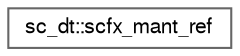 digraph "Graphical Class Hierarchy"
{
 // LATEX_PDF_SIZE
  bgcolor="transparent";
  edge [fontname=FreeSans,fontsize=10,labelfontname=FreeSans,labelfontsize=10];
  node [fontname=FreeSans,fontsize=10,shape=box,height=0.2,width=0.4];
  rankdir="LR";
  Node0 [id="Node000000",label="sc_dt::scfx_mant_ref",height=0.2,width=0.4,color="grey40", fillcolor="white", style="filled",URL="$a01821.html",tooltip=" "];
}
